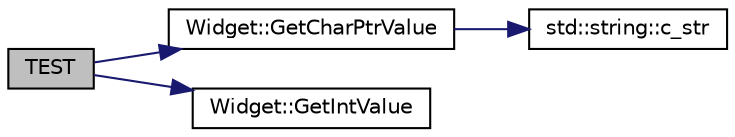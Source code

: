 digraph "TEST"
{
 // INTERACTIVE_SVG=YES
 // LATEX_PDF_SIZE
  bgcolor="transparent";
  edge [fontname="Helvetica",fontsize="10",labelfontname="Helvetica",labelfontsize="10"];
  node [fontname="Helvetica",fontsize="10",shape=record];
  rankdir="LR";
  Node1 [label="TEST",height=0.2,width=0.4,color="black", fillcolor="grey75", style="filled", fontcolor="black",tooltip=" "];
  Node1 -> Node2 [color="midnightblue",fontsize="10",style="solid",fontname="Helvetica"];
  Node2 [label="Widget::GetCharPtrValue",height=0.2,width=0.4,color="black",URL="$dd/d6a/class_widget.html#a7fd025a6a7e99d40faa9f774db83a43a",tooltip=" "];
  Node2 -> Node3 [color="midnightblue",fontsize="10",style="solid",fontname="Helvetica"];
  Node3 [label="std::string::c_str",height=0.2,width=0.4,color="black",URL="/Users/shi-rongliu/html_book_20190607/cppreference-doxygen-web.tag.xml$cpp/string/basic_string/c_str.html#",tooltip=" "];
  Node1 -> Node4 [color="midnightblue",fontsize="10",style="solid",fontname="Helvetica"];
  Node4 [label="Widget::GetIntValue",height=0.2,width=0.4,color="black",URL="$dd/d6a/class_widget.html#ac70d7e38b002f4257a24654203943cc6",tooltip=" "];
}
